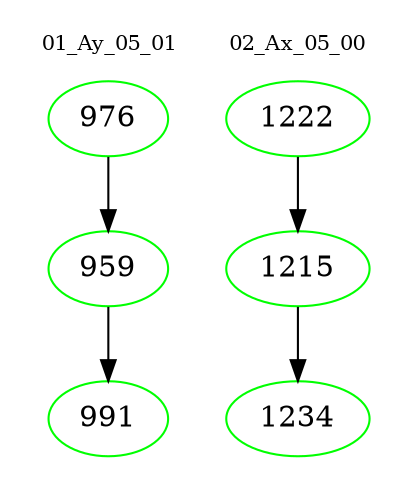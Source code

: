 digraph{
subgraph cluster_0 {
color = white
label = "01_Ay_05_01";
fontsize=10;
T0_976 [label="976", color="green"]
T0_976 -> T0_959 [color="black"]
T0_959 [label="959", color="green"]
T0_959 -> T0_991 [color="black"]
T0_991 [label="991", color="green"]
}
subgraph cluster_1 {
color = white
label = "02_Ax_05_00";
fontsize=10;
T1_1222 [label="1222", color="green"]
T1_1222 -> T1_1215 [color="black"]
T1_1215 [label="1215", color="green"]
T1_1215 -> T1_1234 [color="black"]
T1_1234 [label="1234", color="green"]
}
}
